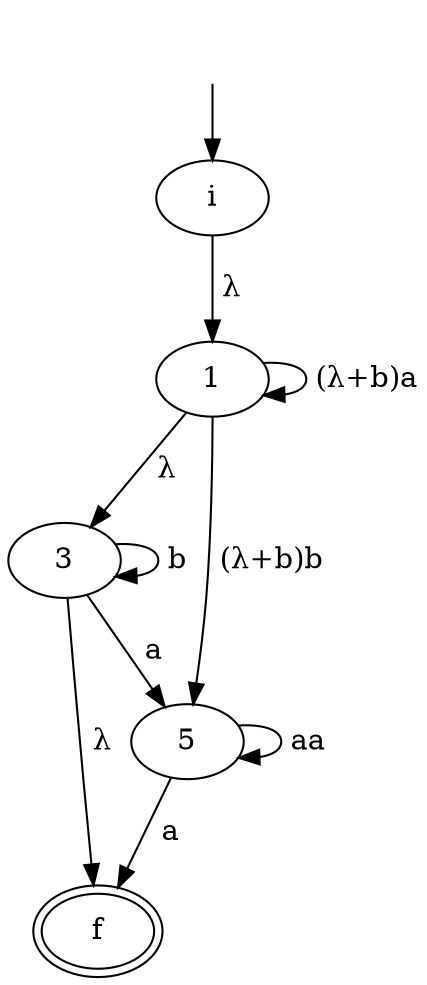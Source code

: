 digraph "AFER" {
    _nil0 [style="invis"]
    _nil0 -> i [label=""]
    i -> 1 [label=" λ"]
    1 -> 1 [label=" (λ+b)a"]
    1 -> 3 [label=" λ"]
    1 -> 5 [label=" (λ+b)b"]
    3 -> 3 [label=" b"]
    3 -> 5 [label=" a"]
    3 -> f [label=" λ"]
    5 -> 5 [label=" aa"]
    5 -> f [label=" a"]
    f [peripheries=2]
}
